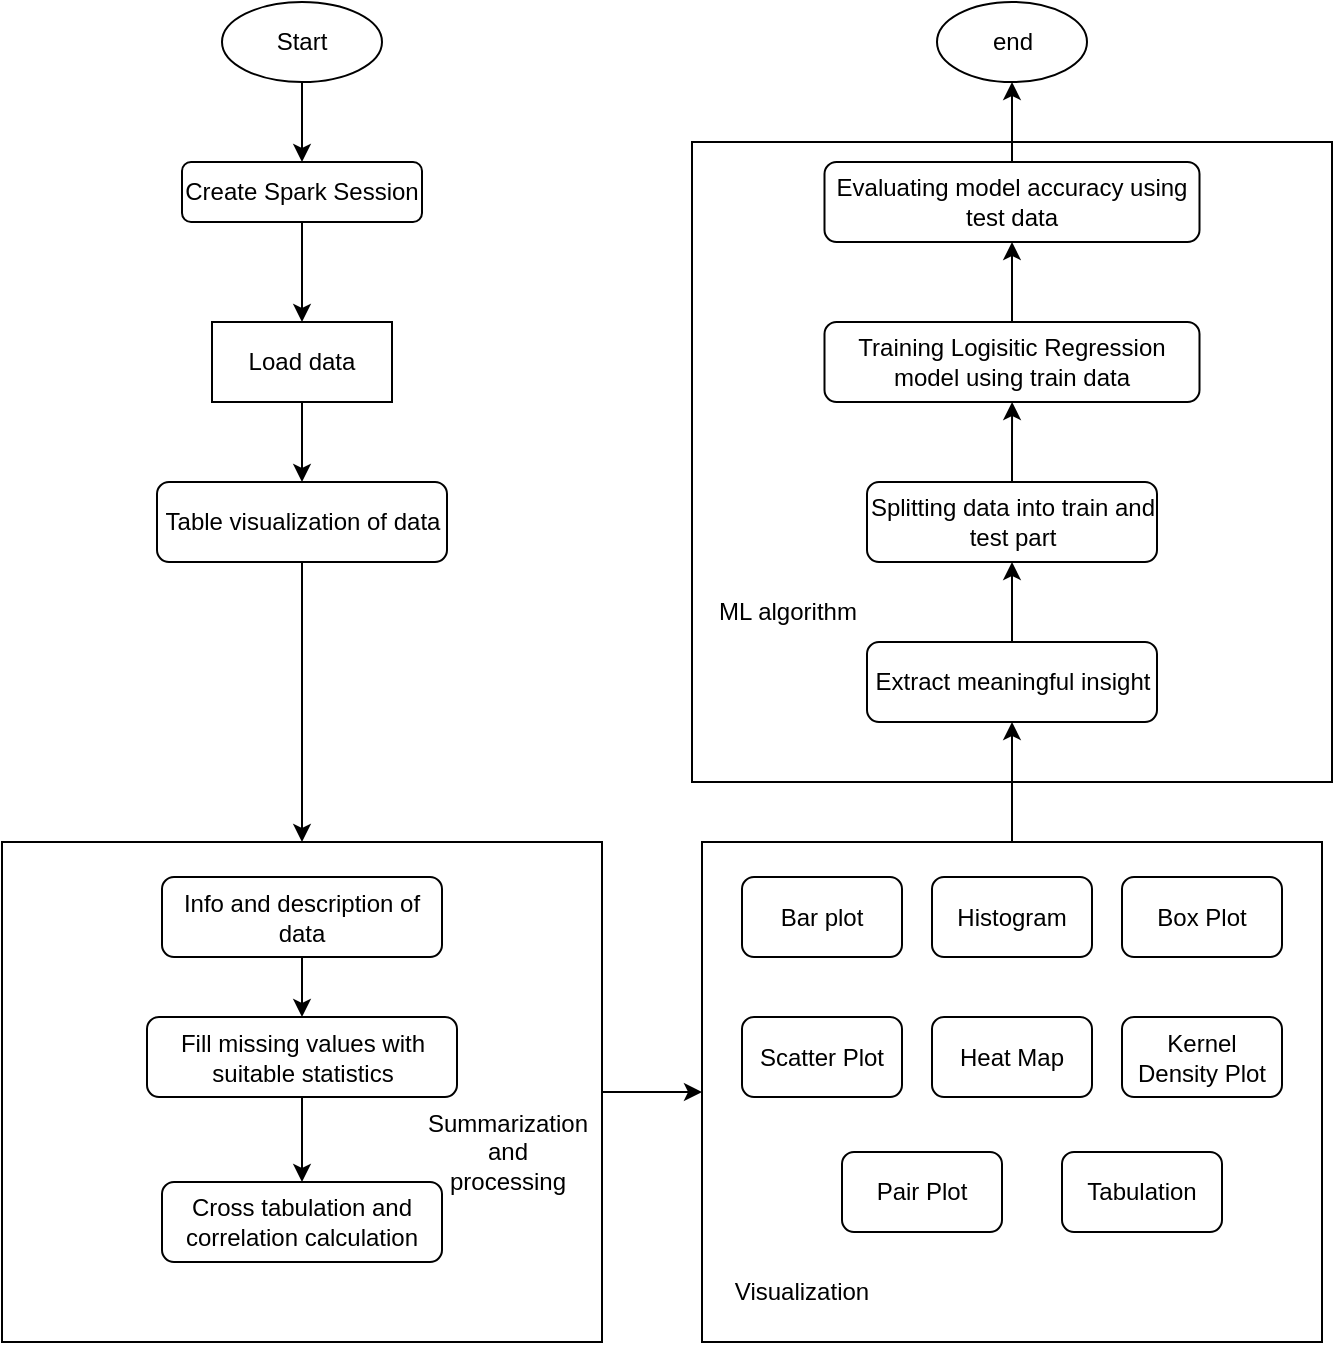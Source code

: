 <mxfile version="15.4.0" type="device"><diagram name="Page-1" id="edf60f1a-56cd-e834-aa8a-f176f3a09ee4"><mxGraphModel dx="1024" dy="608" grid="1" gridSize="10" guides="1" tooltips="1" connect="1" arrows="1" fold="1" page="1" pageScale="1" pageWidth="1100" pageHeight="850" background="none" math="0" shadow="0"><root><mxCell id="0"/><mxCell id="1" parent="0"/><mxCell id="do3ELrjXTlaAR5VM1Xtx-10" value="" style="whiteSpace=wrap;html=1;aspect=fixed;" vertex="1" parent="1"><mxGeometry x="635" y="70" width="320" height="320" as="geometry"/></mxCell><mxCell id="ZkmZdOl87oJpQ0bG7Y7a-27" style="edgeStyle=orthogonalEdgeStyle;rounded=0;orthogonalLoop=1;jettySize=auto;html=1;exitX=1;exitY=0.5;exitDx=0;exitDy=0;" parent="1" source="ZkmZdOl87oJpQ0bG7Y7a-15" target="ZkmZdOl87oJpQ0bG7Y7a-19" edge="1"><mxGeometry relative="1" as="geometry"/></mxCell><mxCell id="ZkmZdOl87oJpQ0bG7Y7a-15" value="" style="rounded=0;whiteSpace=wrap;html=1;" parent="1" vertex="1"><mxGeometry x="290" y="420" width="300" height="250" as="geometry"/></mxCell><mxCell id="ZkmZdOl87oJpQ0bG7Y7a-3" style="edgeStyle=orthogonalEdgeStyle;rounded=0;orthogonalLoop=1;jettySize=auto;html=1;entryX=0.5;entryY=0;entryDx=0;entryDy=0;startArrow=none;" parent="1" source="U0gXzyzodXmMzDgA3aH9-8" target="ZkmZdOl87oJpQ0bG7Y7a-2" edge="1"><mxGeometry relative="1" as="geometry"/></mxCell><mxCell id="U0gXzyzodXmMzDgA3aH9-10" style="edgeStyle=orthogonalEdgeStyle;rounded=0;orthogonalLoop=1;jettySize=auto;html=1;exitX=0.5;exitY=1;exitDx=0;exitDy=0;entryX=0.5;entryY=0;entryDx=0;entryDy=0;" parent="1" source="ZkmZdOl87oJpQ0bG7Y7a-1" target="U0gXzyzodXmMzDgA3aH9-8" edge="1"><mxGeometry relative="1" as="geometry"/></mxCell><mxCell id="ZkmZdOl87oJpQ0bG7Y7a-1" value="Start" style="ellipse;whiteSpace=wrap;html=1;" parent="1" vertex="1"><mxGeometry x="400" width="80" height="40" as="geometry"/></mxCell><mxCell id="ZkmZdOl87oJpQ0bG7Y7a-5" style="edgeStyle=orthogonalEdgeStyle;rounded=0;orthogonalLoop=1;jettySize=auto;html=1;exitX=0.5;exitY=1;exitDx=0;exitDy=0;" parent="1" source="ZkmZdOl87oJpQ0bG7Y7a-2" target="ZkmZdOl87oJpQ0bG7Y7a-4" edge="1"><mxGeometry relative="1" as="geometry"/></mxCell><mxCell id="ZkmZdOl87oJpQ0bG7Y7a-2" value="Load data" style="rounded=0;whiteSpace=wrap;html=1;" parent="1" vertex="1"><mxGeometry x="395" y="160" width="90" height="40" as="geometry"/></mxCell><mxCell id="U0gXzyzodXmMzDgA3aH9-1" style="edgeStyle=orthogonalEdgeStyle;rounded=0;orthogonalLoop=1;jettySize=auto;html=1;exitX=0.5;exitY=1;exitDx=0;exitDy=0;entryX=0.5;entryY=0;entryDx=0;entryDy=0;" parent="1" source="ZkmZdOl87oJpQ0bG7Y7a-4" target="ZkmZdOl87oJpQ0bG7Y7a-15" edge="1"><mxGeometry relative="1" as="geometry"/></mxCell><mxCell id="ZkmZdOl87oJpQ0bG7Y7a-4" value="Table visualization of data" style="rounded=1;whiteSpace=wrap;html=1;" parent="1" vertex="1"><mxGeometry x="367.5" y="240" width="145" height="40" as="geometry"/></mxCell><mxCell id="ZkmZdOl87oJpQ0bG7Y7a-11" style="edgeStyle=orthogonalEdgeStyle;rounded=0;orthogonalLoop=1;jettySize=auto;html=1;exitX=0.5;exitY=1;exitDx=0;exitDy=0;entryX=0.5;entryY=0;entryDx=0;entryDy=0;" parent="1" source="ZkmZdOl87oJpQ0bG7Y7a-8" target="ZkmZdOl87oJpQ0bG7Y7a-10" edge="1"><mxGeometry relative="1" as="geometry"/></mxCell><mxCell id="ZkmZdOl87oJpQ0bG7Y7a-8" value="Info and description of data" style="rounded=1;whiteSpace=wrap;html=1;" parent="1" vertex="1"><mxGeometry x="370" y="437.5" width="140" height="40" as="geometry"/></mxCell><mxCell id="ZkmZdOl87oJpQ0bG7Y7a-14" value="" style="edgeStyle=orthogonalEdgeStyle;rounded=0;orthogonalLoop=1;jettySize=auto;html=1;" parent="1" source="ZkmZdOl87oJpQ0bG7Y7a-10" target="ZkmZdOl87oJpQ0bG7Y7a-12" edge="1"><mxGeometry relative="1" as="geometry"/></mxCell><mxCell id="ZkmZdOl87oJpQ0bG7Y7a-10" value="Fill missing values with suitable statistics" style="rounded=1;whiteSpace=wrap;html=1;" parent="1" vertex="1"><mxGeometry x="362.5" y="507.5" width="155" height="40" as="geometry"/></mxCell><mxCell id="ZkmZdOl87oJpQ0bG7Y7a-12" value="Cross tabulation and correlation calculation" style="rounded=1;whiteSpace=wrap;html=1;" parent="1" vertex="1"><mxGeometry x="370" y="590" width="140" height="40" as="geometry"/></mxCell><mxCell id="ZkmZdOl87oJpQ0bG7Y7a-16" value="Summarization&lt;br&gt;and&lt;br&gt;processing" style="text;html=1;strokeColor=none;fillColor=none;align=center;verticalAlign=middle;whiteSpace=wrap;rounded=0;" parent="1" vertex="1"><mxGeometry x="512.5" y="560" width="60" height="30" as="geometry"/></mxCell><mxCell id="U0gXzyzodXmMzDgA3aH9-6" style="edgeStyle=orthogonalEdgeStyle;rounded=0;orthogonalLoop=1;jettySize=auto;html=1;" parent="1" source="ZkmZdOl87oJpQ0bG7Y7a-19" target="U0gXzyzodXmMzDgA3aH9-4" edge="1"><mxGeometry relative="1" as="geometry"/></mxCell><mxCell id="ZkmZdOl87oJpQ0bG7Y7a-19" value="" style="rounded=0;whiteSpace=wrap;html=1;" parent="1" vertex="1"><mxGeometry x="640" y="420" width="310" height="250" as="geometry"/></mxCell><mxCell id="ZkmZdOl87oJpQ0bG7Y7a-20" value="Bar plot" style="rounded=1;whiteSpace=wrap;html=1;" parent="1" vertex="1"><mxGeometry x="660" y="437.5" width="80" height="40" as="geometry"/></mxCell><mxCell id="ZkmZdOl87oJpQ0bG7Y7a-21" value="Histogram" style="rounded=1;whiteSpace=wrap;html=1;" parent="1" vertex="1"><mxGeometry x="755" y="437.5" width="80" height="40" as="geometry"/></mxCell><mxCell id="ZkmZdOl87oJpQ0bG7Y7a-23" value="Box Plot" style="rounded=1;whiteSpace=wrap;html=1;" parent="1" vertex="1"><mxGeometry x="850" y="437.5" width="80" height="40" as="geometry"/></mxCell><mxCell id="ZkmZdOl87oJpQ0bG7Y7a-24" value="Scatter Plot" style="rounded=1;whiteSpace=wrap;html=1;" parent="1" vertex="1"><mxGeometry x="660" y="507.5" width="80" height="40" as="geometry"/></mxCell><mxCell id="ZkmZdOl87oJpQ0bG7Y7a-25" value="Heat Map&lt;span style=&quot;color: rgba(0 , 0 , 0 , 0) ; font-family: monospace ; font-size: 0px&quot;&gt;%3CmxGraphModel%3E%3Croot%3E%3CmxCell%20id%3D%220%22%2F%3E%3CmxCell%20id%3D%221%22%20parent%3D%220%22%2F%3E%3CmxCell%20id%3D%222%22%20value%3D%22Histogram%22%20style%3D%22rounded%3D1%3BwhiteSpace%3Dwrap%3Bhtml%3D1%3B%22%20vertex%3D%221%22%20parent%3D%221%22%3E%3CmxGeometry%20x%3D%22755%22%20y%3D%22280%22%20width%3D%2280%22%20height%3D%2240%22%20as%3D%22geometry%22%2F%3E%3C%2FmxCell%3E%3C%2Froot%3E%3C%2FmxGraphModel%3E&lt;/span&gt;" style="rounded=1;whiteSpace=wrap;html=1;" parent="1" vertex="1"><mxGeometry x="755" y="507.5" width="80" height="40" as="geometry"/></mxCell><mxCell id="ZkmZdOl87oJpQ0bG7Y7a-26" value="Kernel Density Plot" style="rounded=1;whiteSpace=wrap;html=1;" parent="1" vertex="1"><mxGeometry x="850" y="507.5" width="80" height="40" as="geometry"/></mxCell><mxCell id="ZkmZdOl87oJpQ0bG7Y7a-28" value="Pair Plot" style="rounded=1;whiteSpace=wrap;html=1;" parent="1" vertex="1"><mxGeometry x="710" y="575" width="80" height="40" as="geometry"/></mxCell><mxCell id="ZkmZdOl87oJpQ0bG7Y7a-29" value="Visualization" style="text;html=1;strokeColor=none;fillColor=none;align=center;verticalAlign=middle;whiteSpace=wrap;rounded=0;" parent="1" vertex="1"><mxGeometry x="660" y="630" width="60" height="30" as="geometry"/></mxCell><mxCell id="ZkmZdOl87oJpQ0bG7Y7a-30" value="Tabulation" style="rounded=1;whiteSpace=wrap;html=1;" parent="1" vertex="1"><mxGeometry x="820" y="575" width="80" height="40" as="geometry"/></mxCell><mxCell id="ZkmZdOl87oJpQ0bG7Y7a-31" value="end" style="ellipse;whiteSpace=wrap;html=1;rounded=0;" parent="1" vertex="1"><mxGeometry x="757.5" width="75" height="40" as="geometry"/></mxCell><mxCell id="do3ELrjXTlaAR5VM1Xtx-5" style="edgeStyle=orthogonalEdgeStyle;rounded=0;orthogonalLoop=1;jettySize=auto;html=1;entryX=0.5;entryY=1;entryDx=0;entryDy=0;" edge="1" parent="1" source="U0gXzyzodXmMzDgA3aH9-4" target="do3ELrjXTlaAR5VM1Xtx-2"><mxGeometry relative="1" as="geometry"/></mxCell><mxCell id="U0gXzyzodXmMzDgA3aH9-4" value="Extract meaningful insight" style="rounded=1;whiteSpace=wrap;html=1;" parent="1" vertex="1"><mxGeometry x="722.5" y="320" width="145" height="40" as="geometry"/></mxCell><mxCell id="U0gXzyzodXmMzDgA3aH9-8" value="Create Spark Session" style="rounded=1;whiteSpace=wrap;html=1;" parent="1" vertex="1"><mxGeometry x="380" y="80" width="120" height="30" as="geometry"/></mxCell><mxCell id="do3ELrjXTlaAR5VM1Xtx-6" style="edgeStyle=orthogonalEdgeStyle;rounded=0;orthogonalLoop=1;jettySize=auto;html=1;" edge="1" parent="1" source="do3ELrjXTlaAR5VM1Xtx-2" target="do3ELrjXTlaAR5VM1Xtx-3"><mxGeometry relative="1" as="geometry"/></mxCell><mxCell id="do3ELrjXTlaAR5VM1Xtx-2" value="Splitting data into train and test part" style="rounded=1;whiteSpace=wrap;html=1;" vertex="1" parent="1"><mxGeometry x="722.5" y="240" width="145" height="40" as="geometry"/></mxCell><mxCell id="do3ELrjXTlaAR5VM1Xtx-7" style="edgeStyle=orthogonalEdgeStyle;rounded=0;orthogonalLoop=1;jettySize=auto;html=1;exitX=0.5;exitY=0;exitDx=0;exitDy=0;entryX=0.5;entryY=1;entryDx=0;entryDy=0;" edge="1" parent="1" source="do3ELrjXTlaAR5VM1Xtx-3" target="do3ELrjXTlaAR5VM1Xtx-4"><mxGeometry relative="1" as="geometry"/></mxCell><mxCell id="do3ELrjXTlaAR5VM1Xtx-3" value="Training Logisitic Regression model using train data" style="rounded=1;whiteSpace=wrap;html=1;" vertex="1" parent="1"><mxGeometry x="701.25" y="160" width="187.5" height="40" as="geometry"/></mxCell><mxCell id="do3ELrjXTlaAR5VM1Xtx-8" style="edgeStyle=orthogonalEdgeStyle;rounded=0;orthogonalLoop=1;jettySize=auto;html=1;exitX=0.5;exitY=0;exitDx=0;exitDy=0;" edge="1" parent="1" source="do3ELrjXTlaAR5VM1Xtx-4" target="ZkmZdOl87oJpQ0bG7Y7a-31"><mxGeometry relative="1" as="geometry"/></mxCell><mxCell id="do3ELrjXTlaAR5VM1Xtx-4" value="Evaluating model accuracy using test data" style="rounded=1;whiteSpace=wrap;html=1;" vertex="1" parent="1"><mxGeometry x="701.25" y="80" width="187.5" height="40" as="geometry"/></mxCell><mxCell id="do3ELrjXTlaAR5VM1Xtx-11" value="ML algorithm" style="text;html=1;strokeColor=none;fillColor=none;align=center;verticalAlign=middle;whiteSpace=wrap;rounded=0;" vertex="1" parent="1"><mxGeometry x="642.5" y="290" width="80" height="30" as="geometry"/></mxCell></root></mxGraphModel></diagram></mxfile>